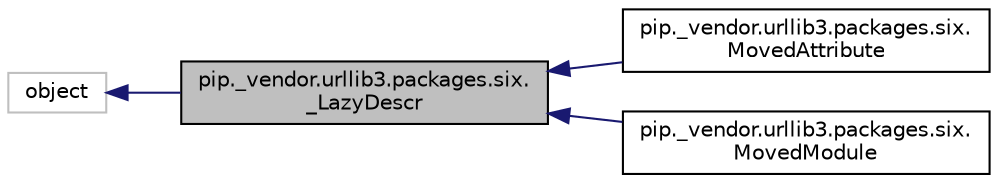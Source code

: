 digraph "pip._vendor.urllib3.packages.six._LazyDescr"
{
 // LATEX_PDF_SIZE
  edge [fontname="Helvetica",fontsize="10",labelfontname="Helvetica",labelfontsize="10"];
  node [fontname="Helvetica",fontsize="10",shape=record];
  rankdir="LR";
  Node1 [label="pip._vendor.urllib3.packages.six.\l_LazyDescr",height=0.2,width=0.4,color="black", fillcolor="grey75", style="filled", fontcolor="black",tooltip=" "];
  Node2 -> Node1 [dir="back",color="midnightblue",fontsize="10",style="solid",fontname="Helvetica"];
  Node2 [label="object",height=0.2,width=0.4,color="grey75", fillcolor="white", style="filled",tooltip=" "];
  Node1 -> Node3 [dir="back",color="midnightblue",fontsize="10",style="solid",fontname="Helvetica"];
  Node3 [label="pip._vendor.urllib3.packages.six.\lMovedAttribute",height=0.2,width=0.4,color="black", fillcolor="white", style="filled",URL="$classpip_1_1__vendor_1_1urllib3_1_1packages_1_1six_1_1MovedAttribute.html",tooltip=" "];
  Node1 -> Node4 [dir="back",color="midnightblue",fontsize="10",style="solid",fontname="Helvetica"];
  Node4 [label="pip._vendor.urllib3.packages.six.\lMovedModule",height=0.2,width=0.4,color="black", fillcolor="white", style="filled",URL="$classpip_1_1__vendor_1_1urllib3_1_1packages_1_1six_1_1MovedModule.html",tooltip=" "];
}
